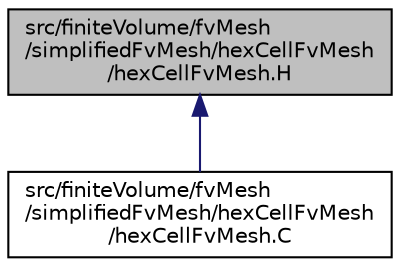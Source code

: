 digraph "src/finiteVolume/fvMesh/simplifiedFvMesh/hexCellFvMesh/hexCellFvMesh.H"
{
  bgcolor="transparent";
  edge [fontname="Helvetica",fontsize="10",labelfontname="Helvetica",labelfontsize="10"];
  node [fontname="Helvetica",fontsize="10",shape=record];
  Node1 [label="src/finiteVolume/fvMesh\l/simplifiedFvMesh/hexCellFvMesh\l/hexCellFvMesh.H",height=0.2,width=0.4,color="black", fillcolor="grey75", style="filled" fontcolor="black"];
  Node1 -> Node2 [dir="back",color="midnightblue",fontsize="10",style="solid",fontname="Helvetica"];
  Node2 [label="src/finiteVolume/fvMesh\l/simplifiedFvMesh/hexCellFvMesh\l/hexCellFvMesh.C",height=0.2,width=0.4,color="black",URL="$hexCellFvMesh_8C.html"];
}
